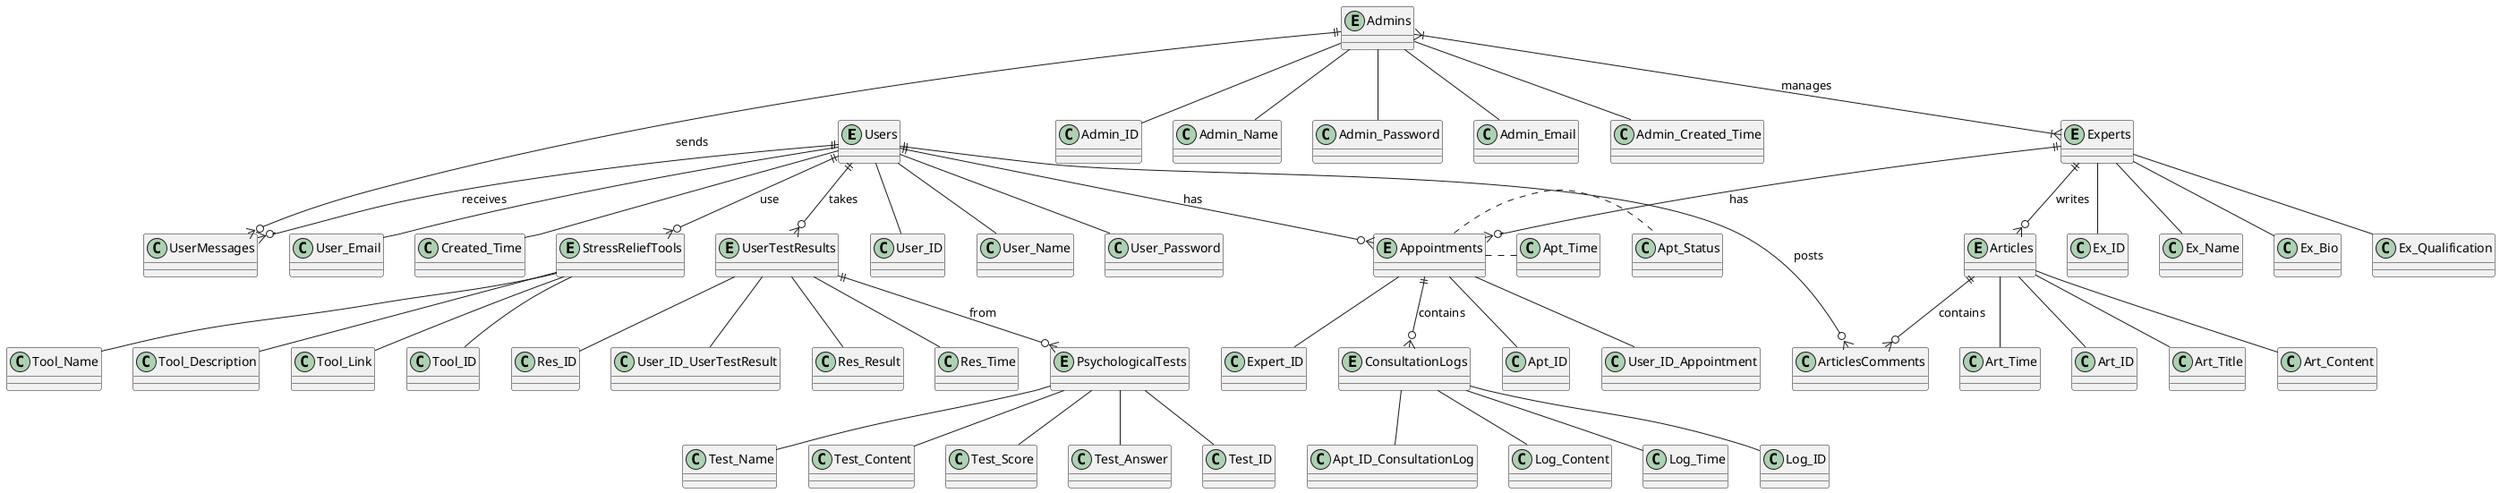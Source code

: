 @startuml
entity Users {
    '+user_id
}
entity Experts {
  '  +ex_id
}
entity Appointments {
   ' +apt_id
}
entity ConsultationLogs {
   ' +log_id
}
entity PsychologicalTests {
   ' +test_id
}
entity UserTestResults {
   ' +res_id
}
entity StressReliefTools {
  '  +id
}
entity Articles {
   ' +art_id
}
entity Admins {
   ' +admin_id
}

class User_ID
class User_Name
class User_Password
class User_Email
class Created_Time
class Ex_ID
class Ex_Name
class Ex_Bio
class Ex_Qualification
class Apt_ID
class User_ID_Appointment
class Expert_ID
class Apt_Time
class Apt_Status
class Log_ID
class Apt_ID_ConsultationLog
class Log_Content
class Log_Time
class Test_ID
class Test_Name
class Test_Content
class Test_Score
class Test_Answer
class Res_ID
class User_ID_UserTestResult
class Res_Result
class Res_Time
class Tool_ID
class Tool_Name
class Tool_Description
class Tool_Link
class Art_ID
class Art_Title
class Art_Content
class Art_Time
class Admin_ID
class Admin_Name
class Admin_Password
class Admin_Email
class Admin_Created_Time

Users -- User_ID
Users -- User_Name
Users -- User_Password
Users -- User_Email
Users -- Created_Time
Experts -- Ex_ID
Experts -- Ex_Name
Experts -- Ex_Bio
Experts -- Ex_Qualification
Appointments -- Apt_ID
Appointments -- User_ID_Appointment
Appointments -- Expert_ID
Appointments . Apt_Time
Appointments . Apt_Status
ConsultationLogs -- Log_ID
ConsultationLogs -- Apt_ID_ConsultationLog
ConsultationLogs -- Log_Content
ConsultationLogs -- Log_Time
PsychologicalTests -- Test_ID
PsychologicalTests -- Test_Name
PsychologicalTests -- Test_Content
PsychologicalTests -- Test_Score
PsychologicalTests -- Test_Answer
UserTestResults -- Res_ID
UserTestResults -- User_ID_UserTestResult
UserTestResults -- Res_Result
UserTestResults -- Res_Time
StressReliefTools -- Tool_ID
StressReliefTools -- Tool_Name
StressReliefTools -- Tool_Description
StressReliefTools -- Tool_Link
Articles -- Art_ID
Articles -- Art_Title
Articles -- Art_Content
Articles -- Art_Time
Admins -- Admin_ID
Admins -- Admin_Name
Admins -- Admin_Password
Admins -- Admin_Email
Admins -- Admin_Created_Time

Users ||--o{ Appointments : has
Users ||--o{ StressReliefTools : use
Users ||--o{ UserTestResults : takes
Experts ||--o{ Appointments : has
Appointments ||--o{ ConsultationLogs : contains
UserTestResults ||--o{ PsychologicalTests : from
Articles ||--o{ ArticlesComments : contains
Users ||--o{ ArticlesComments : posts
Users ||--o{ UserMessages : receives
Admins ||--o{ UserMessages : sends
Experts ||--o{ Articles : writes
Admins }|--|{ Experts : "manages"
@enduml